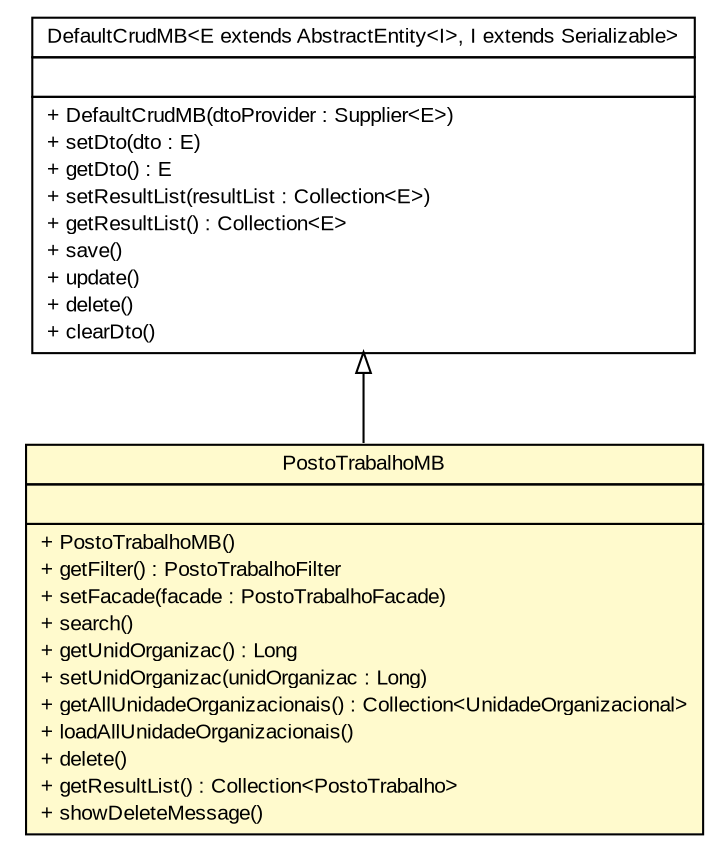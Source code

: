 #!/usr/local/bin/dot
#
# Class diagram 
# Generated by UMLGraph version R5_6 (http://www.umlgraph.org/)
#

digraph G {
	edge [fontname="arial",fontsize=10,labelfontname="arial",labelfontsize=10];
	node [fontname="arial",fontsize=10,shape=plaintext];
	nodesep=0.25;
	ranksep=0.5;
	// br.gov.to.sefaz.presentation.managedbean.impl.DefaultCrudMB<E extends br.gov.to.sefaz.persistence.entity.AbstractEntity<I>, I extends java.io.Serializable>
	c160579 [label=<<table title="br.gov.to.sefaz.presentation.managedbean.impl.DefaultCrudMB" border="0" cellborder="1" cellspacing="0" cellpadding="2" port="p" href="../../presentation/managedbean/impl/DefaultCrudMB.html">
		<tr><td><table border="0" cellspacing="0" cellpadding="1">
<tr><td align="center" balign="center"> DefaultCrudMB&lt;E extends AbstractEntity&lt;I&gt;, I extends Serializable&gt; </td></tr>
		</table></td></tr>
		<tr><td><table border="0" cellspacing="0" cellpadding="1">
<tr><td align="left" balign="left">  </td></tr>
		</table></td></tr>
		<tr><td><table border="0" cellspacing="0" cellpadding="1">
<tr><td align="left" balign="left"> + DefaultCrudMB(dtoProvider : Supplier&lt;E&gt;) </td></tr>
<tr><td align="left" balign="left"> + setDto(dto : E) </td></tr>
<tr><td align="left" balign="left"> + getDto() : E </td></tr>
<tr><td align="left" balign="left"> + setResultList(resultList : Collection&lt;E&gt;) </td></tr>
<tr><td align="left" balign="left"> + getResultList() : Collection&lt;E&gt; </td></tr>
<tr><td align="left" balign="left"> + save() </td></tr>
<tr><td align="left" balign="left"> + update() </td></tr>
<tr><td align="left" balign="left"> + delete() </td></tr>
<tr><td align="left" balign="left"> + clearDto() </td></tr>
		</table></td></tr>
		</table>>, URL="../../presentation/managedbean/impl/DefaultCrudMB.html", fontname="arial", fontcolor="black", fontsize=10.0];
	// br.gov.to.sefaz.seg.managedbean.PostoTrabalhoMB
	c160917 [label=<<table title="br.gov.to.sefaz.seg.managedbean.PostoTrabalhoMB" border="0" cellborder="1" cellspacing="0" cellpadding="2" port="p" bgcolor="lemonChiffon" href="./PostoTrabalhoMB.html">
		<tr><td><table border="0" cellspacing="0" cellpadding="1">
<tr><td align="center" balign="center"> PostoTrabalhoMB </td></tr>
		</table></td></tr>
		<tr><td><table border="0" cellspacing="0" cellpadding="1">
<tr><td align="left" balign="left">  </td></tr>
		</table></td></tr>
		<tr><td><table border="0" cellspacing="0" cellpadding="1">
<tr><td align="left" balign="left"> + PostoTrabalhoMB() </td></tr>
<tr><td align="left" balign="left"> + getFilter() : PostoTrabalhoFilter </td></tr>
<tr><td align="left" balign="left"> + setFacade(facade : PostoTrabalhoFacade) </td></tr>
<tr><td align="left" balign="left"> + search() </td></tr>
<tr><td align="left" balign="left"> + getUnidOrganizac() : Long </td></tr>
<tr><td align="left" balign="left"> + setUnidOrganizac(unidOrganizac : Long) </td></tr>
<tr><td align="left" balign="left"> + getAllUnidadeOrganizacionais() : Collection&lt;UnidadeOrganizacional&gt; </td></tr>
<tr><td align="left" balign="left"> + loadAllUnidadeOrganizacionais() </td></tr>
<tr><td align="left" balign="left"> + delete() </td></tr>
<tr><td align="left" balign="left"> + getResultList() : Collection&lt;PostoTrabalho&gt; </td></tr>
<tr><td align="left" balign="left"> + showDeleteMessage() </td></tr>
		</table></td></tr>
		</table>>, URL="./PostoTrabalhoMB.html", fontname="arial", fontcolor="black", fontsize=10.0];
	//br.gov.to.sefaz.seg.managedbean.PostoTrabalhoMB extends br.gov.to.sefaz.presentation.managedbean.impl.DefaultCrudMB<br.gov.to.sefaz.seg.persistence.entity.PostoTrabalho, java.lang.Long>
	c160579:p -> c160917:p [dir=back,arrowtail=empty];
}

